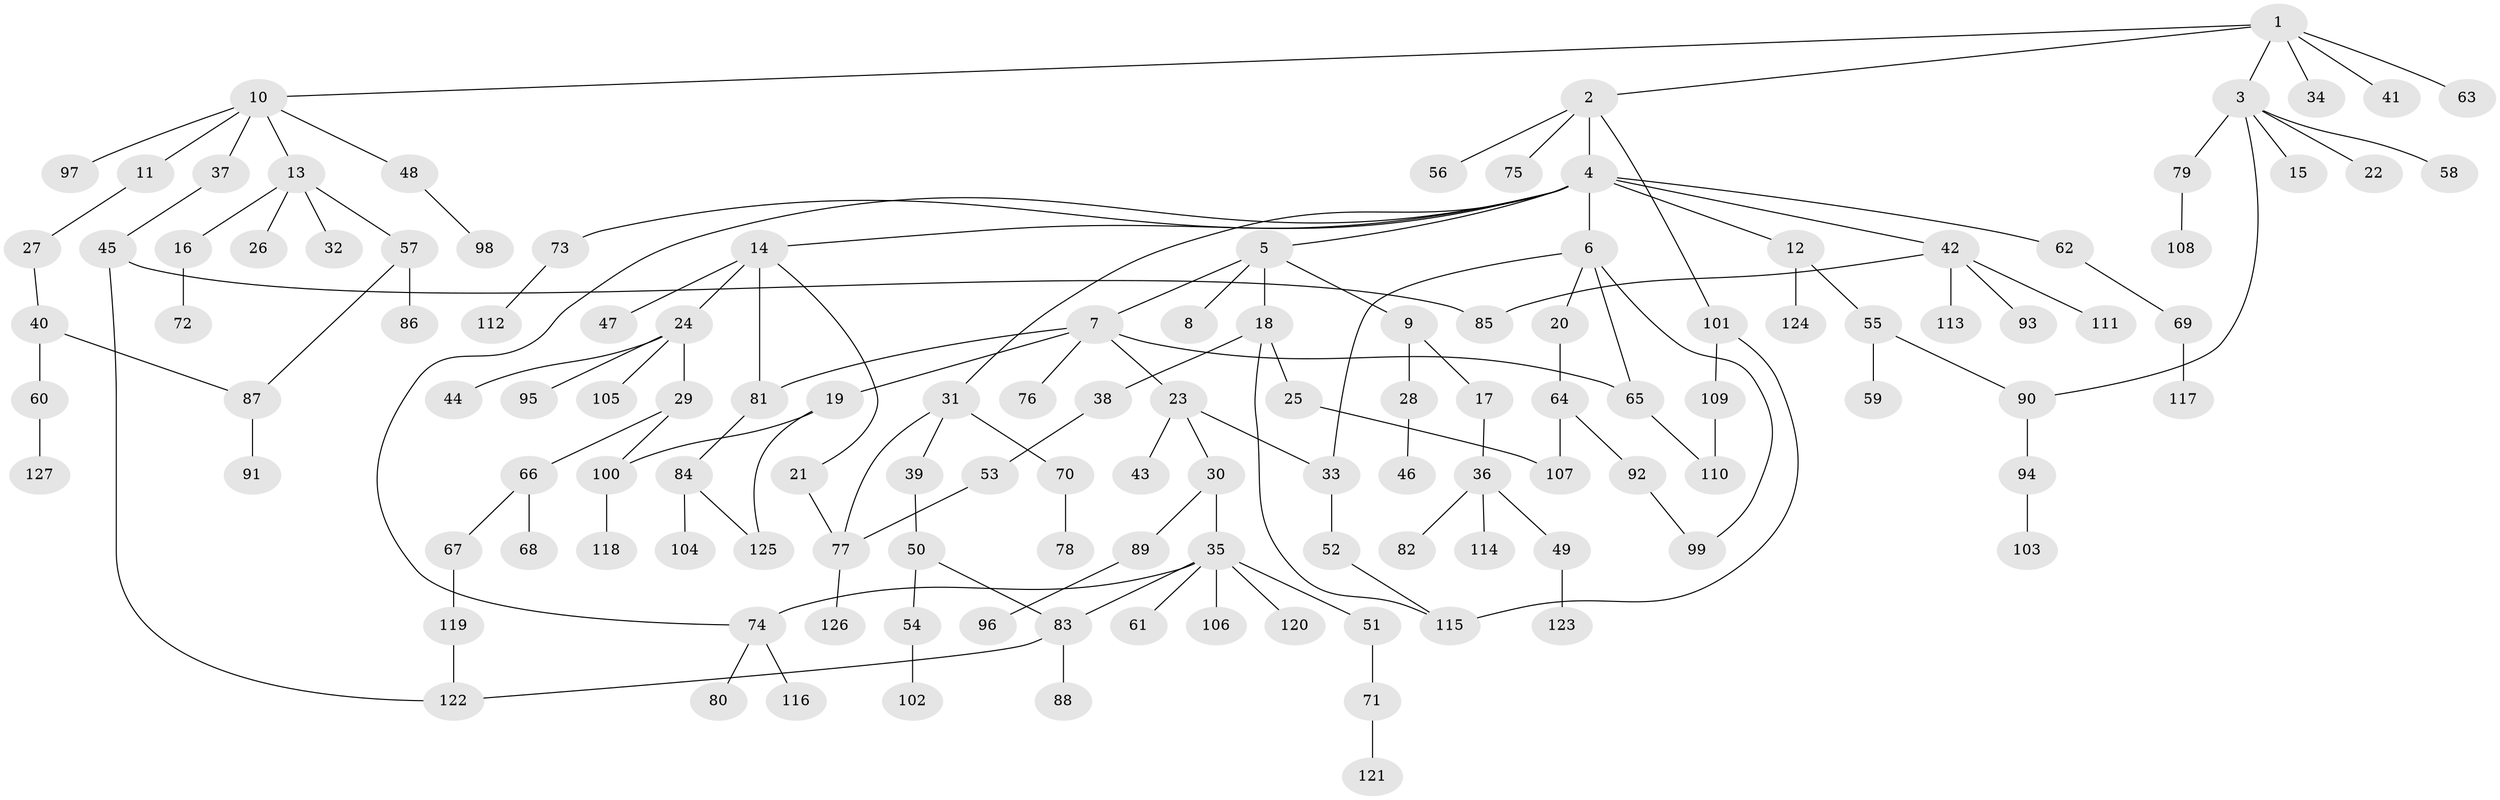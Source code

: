 // Generated by graph-tools (version 1.1) at 2025/10/02/27/25 16:10:53]
// undirected, 127 vertices, 145 edges
graph export_dot {
graph [start="1"]
  node [color=gray90,style=filled];
  1;
  2;
  3;
  4;
  5;
  6;
  7;
  8;
  9;
  10;
  11;
  12;
  13;
  14;
  15;
  16;
  17;
  18;
  19;
  20;
  21;
  22;
  23;
  24;
  25;
  26;
  27;
  28;
  29;
  30;
  31;
  32;
  33;
  34;
  35;
  36;
  37;
  38;
  39;
  40;
  41;
  42;
  43;
  44;
  45;
  46;
  47;
  48;
  49;
  50;
  51;
  52;
  53;
  54;
  55;
  56;
  57;
  58;
  59;
  60;
  61;
  62;
  63;
  64;
  65;
  66;
  67;
  68;
  69;
  70;
  71;
  72;
  73;
  74;
  75;
  76;
  77;
  78;
  79;
  80;
  81;
  82;
  83;
  84;
  85;
  86;
  87;
  88;
  89;
  90;
  91;
  92;
  93;
  94;
  95;
  96;
  97;
  98;
  99;
  100;
  101;
  102;
  103;
  104;
  105;
  106;
  107;
  108;
  109;
  110;
  111;
  112;
  113;
  114;
  115;
  116;
  117;
  118;
  119;
  120;
  121;
  122;
  123;
  124;
  125;
  126;
  127;
  1 -- 2;
  1 -- 3;
  1 -- 10;
  1 -- 34;
  1 -- 41;
  1 -- 63;
  2 -- 4;
  2 -- 56;
  2 -- 75;
  2 -- 101;
  3 -- 15;
  3 -- 22;
  3 -- 58;
  3 -- 79;
  3 -- 90;
  4 -- 5;
  4 -- 6;
  4 -- 12;
  4 -- 14;
  4 -- 31;
  4 -- 42;
  4 -- 62;
  4 -- 73;
  4 -- 74;
  5 -- 7;
  5 -- 8;
  5 -- 9;
  5 -- 18;
  6 -- 20;
  6 -- 65;
  6 -- 99;
  6 -- 33;
  7 -- 19;
  7 -- 23;
  7 -- 65;
  7 -- 76;
  7 -- 81;
  9 -- 17;
  9 -- 28;
  10 -- 11;
  10 -- 13;
  10 -- 37;
  10 -- 48;
  10 -- 97;
  11 -- 27;
  12 -- 55;
  12 -- 124;
  13 -- 16;
  13 -- 26;
  13 -- 32;
  13 -- 57;
  14 -- 21;
  14 -- 24;
  14 -- 47;
  14 -- 81;
  16 -- 72;
  17 -- 36;
  18 -- 25;
  18 -- 38;
  18 -- 115;
  19 -- 100;
  19 -- 125;
  20 -- 64;
  21 -- 77;
  23 -- 30;
  23 -- 33;
  23 -- 43;
  24 -- 29;
  24 -- 44;
  24 -- 95;
  24 -- 105;
  25 -- 107;
  27 -- 40;
  28 -- 46;
  29 -- 66;
  29 -- 100;
  30 -- 35;
  30 -- 89;
  31 -- 39;
  31 -- 70;
  31 -- 77;
  33 -- 52;
  35 -- 51;
  35 -- 61;
  35 -- 83;
  35 -- 106;
  35 -- 120;
  35 -- 74;
  36 -- 49;
  36 -- 82;
  36 -- 114;
  37 -- 45;
  38 -- 53;
  39 -- 50;
  40 -- 60;
  40 -- 87;
  42 -- 85;
  42 -- 93;
  42 -- 111;
  42 -- 113;
  45 -- 122;
  45 -- 85;
  48 -- 98;
  49 -- 123;
  50 -- 54;
  50 -- 83;
  51 -- 71;
  52 -- 115;
  53 -- 77;
  54 -- 102;
  55 -- 59;
  55 -- 90;
  57 -- 86;
  57 -- 87;
  60 -- 127;
  62 -- 69;
  64 -- 92;
  64 -- 107;
  65 -- 110;
  66 -- 67;
  66 -- 68;
  67 -- 119;
  69 -- 117;
  70 -- 78;
  71 -- 121;
  73 -- 112;
  74 -- 80;
  74 -- 116;
  77 -- 126;
  79 -- 108;
  81 -- 84;
  83 -- 88;
  83 -- 122;
  84 -- 104;
  84 -- 125;
  87 -- 91;
  89 -- 96;
  90 -- 94;
  92 -- 99;
  94 -- 103;
  100 -- 118;
  101 -- 109;
  101 -- 115;
  109 -- 110;
  119 -- 122;
}
